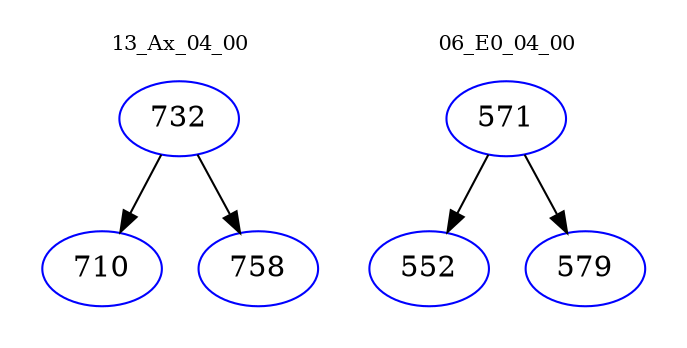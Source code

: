digraph{
subgraph cluster_0 {
color = white
label = "13_Ax_04_00";
fontsize=10;
T0_732 [label="732", color="blue"]
T0_732 -> T0_710 [color="black"]
T0_710 [label="710", color="blue"]
T0_732 -> T0_758 [color="black"]
T0_758 [label="758", color="blue"]
}
subgraph cluster_1 {
color = white
label = "06_E0_04_00";
fontsize=10;
T1_571 [label="571", color="blue"]
T1_571 -> T1_552 [color="black"]
T1_552 [label="552", color="blue"]
T1_571 -> T1_579 [color="black"]
T1_579 [label="579", color="blue"]
}
}
